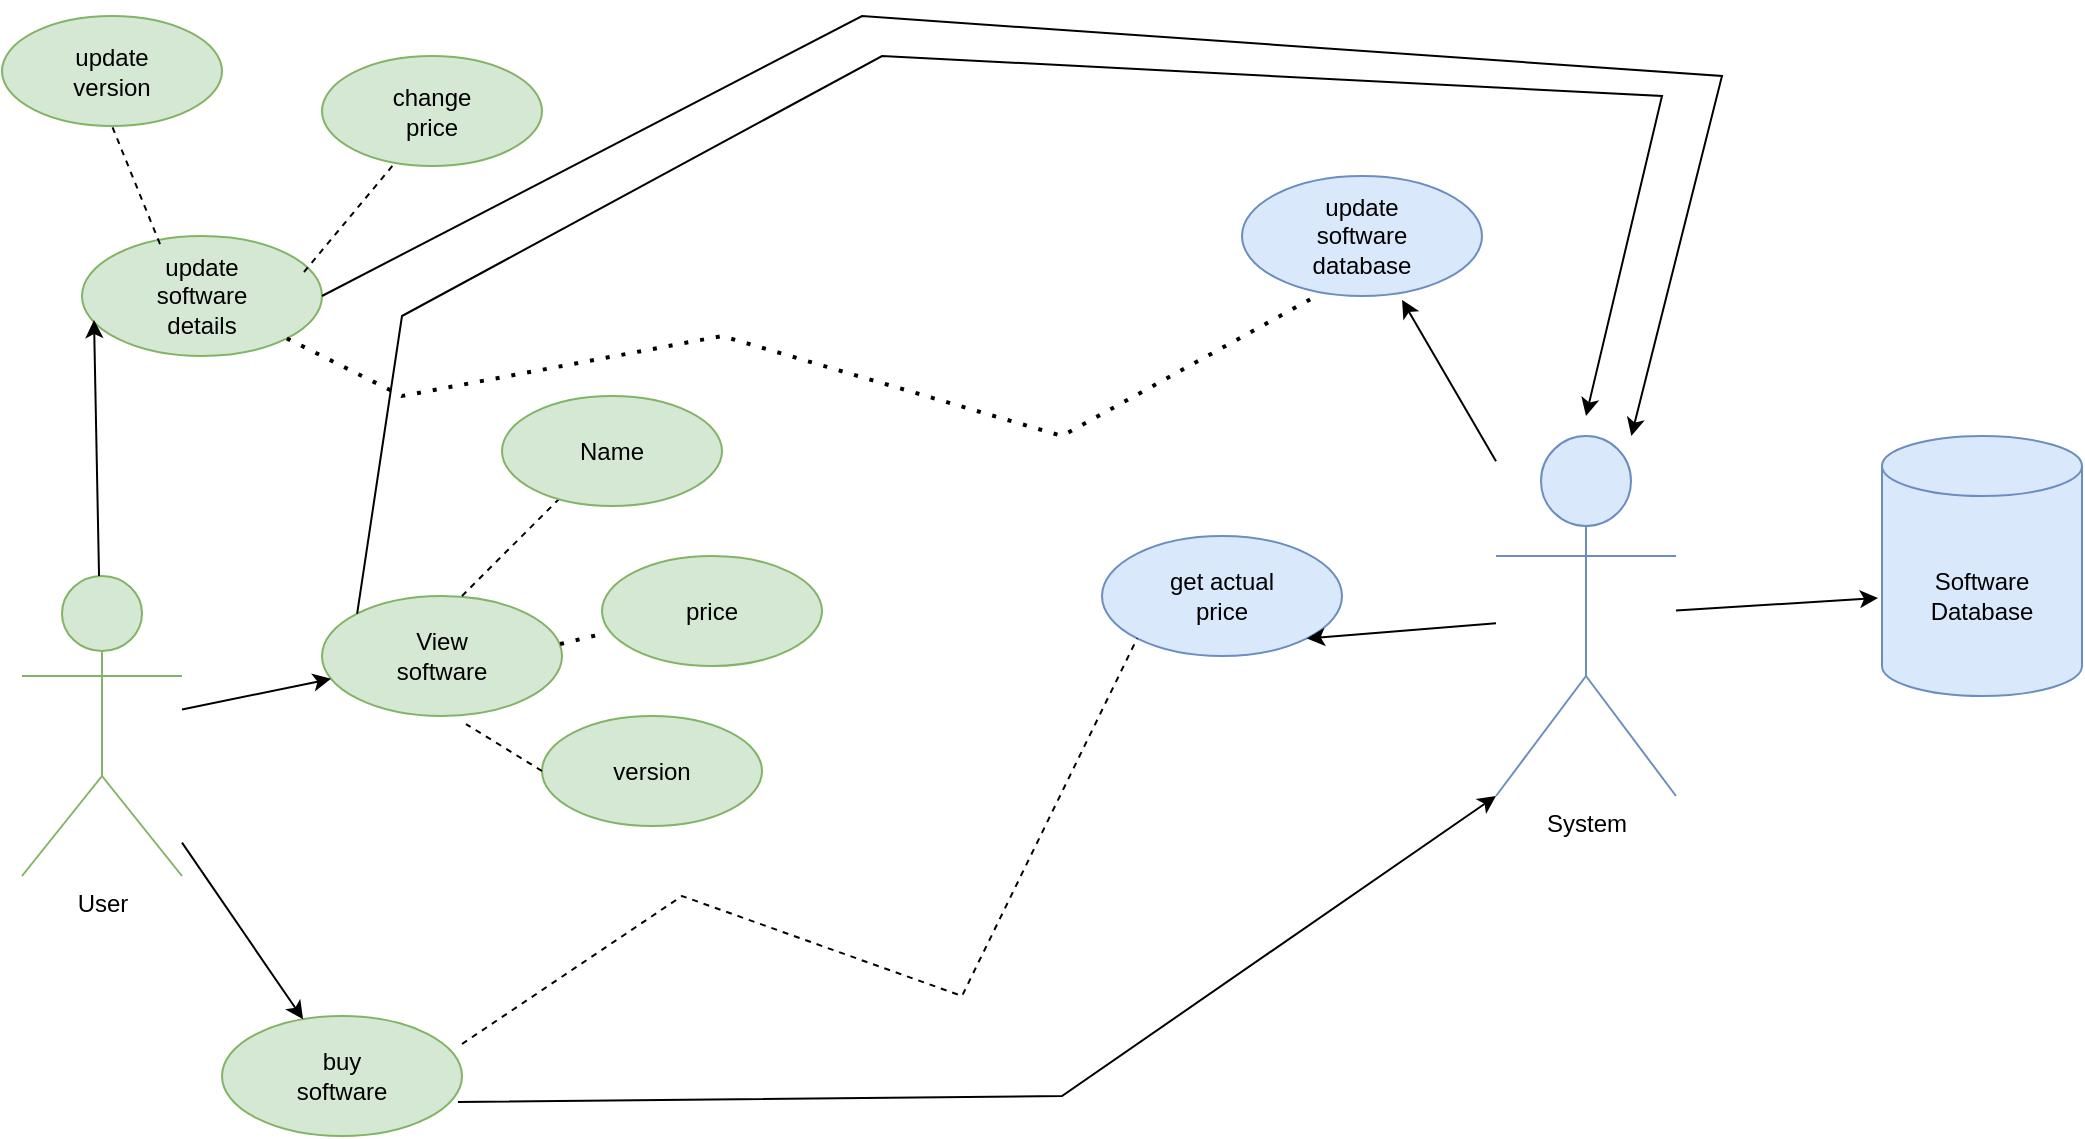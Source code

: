 <mxfile version="21.2.3" type="google">
  <diagram name="Страница 1" id="8r2QD3kEKUktmJ0TbjOQ">
    <mxGraphModel grid="1" page="1" gridSize="10" guides="1" tooltips="1" connect="1" arrows="1" fold="1" pageScale="1" pageWidth="827" pageHeight="1169" math="0" shadow="0">
      <root>
        <mxCell id="0" />
        <mxCell id="1" parent="0" />
        <mxCell id="_ZwN9h-Xz6Qc5WgqBoks-1" value="User" style="shape=umlActor;verticalLabelPosition=bottom;verticalAlign=top;html=1;outlineConnect=0;fillColor=#d5e8d4;strokeColor=#82b366;" vertex="1" parent="1">
          <mxGeometry x="90" y="220" width="80" height="150" as="geometry" />
        </mxCell>
        <mxCell id="_ZwN9h-Xz6Qc5WgqBoks-5" value="" style="ellipse;whiteSpace=wrap;html=1;fillColor=#d5e8d4;strokeColor=#82b366;" vertex="1" parent="1">
          <mxGeometry x="120" y="50" width="120" height="60" as="geometry" />
        </mxCell>
        <mxCell id="_ZwN9h-Xz6Qc5WgqBoks-6" value="update software details" style="text;html=1;strokeColor=none;fillColor=none;align=center;verticalAlign=middle;whiteSpace=wrap;rounded=0;" vertex="1" parent="1">
          <mxGeometry x="150" y="65" width="60" height="30" as="geometry" />
        </mxCell>
        <mxCell id="_ZwN9h-Xz6Qc5WgqBoks-11" value="" style="ellipse;whiteSpace=wrap;html=1;fillColor=#d5e8d4;strokeColor=#82b366;" vertex="1" parent="1">
          <mxGeometry x="240" y="230" width="120" height="60" as="geometry" />
        </mxCell>
        <mxCell id="_ZwN9h-Xz6Qc5WgqBoks-12" value="View software" style="text;html=1;strokeColor=none;fillColor=none;align=center;verticalAlign=middle;whiteSpace=wrap;rounded=0;" vertex="1" parent="1">
          <mxGeometry x="270" y="245" width="60" height="30" as="geometry" />
        </mxCell>
        <mxCell id="_ZwN9h-Xz6Qc5WgqBoks-13" value="" style="ellipse;whiteSpace=wrap;html=1;fillColor=#d5e8d4;strokeColor=#82b366;" vertex="1" parent="1">
          <mxGeometry x="190" y="440" width="120" height="60" as="geometry" />
        </mxCell>
        <mxCell id="_ZwN9h-Xz6Qc5WgqBoks-14" value="buy software" style="text;html=1;strokeColor=none;fillColor=none;align=center;verticalAlign=middle;whiteSpace=wrap;rounded=0;" vertex="1" parent="1">
          <mxGeometry x="220" y="455" width="60" height="30" as="geometry" />
        </mxCell>
        <mxCell id="_ZwN9h-Xz6Qc5WgqBoks-15" value="" style="endArrow=classic;html=1;rounded=0;entryX=0.05;entryY=0.7;entryDx=0;entryDy=0;entryPerimeter=0;" edge="1" parent="1" source="_ZwN9h-Xz6Qc5WgqBoks-1" target="_ZwN9h-Xz6Qc5WgqBoks-5">
          <mxGeometry width="50" height="50" relative="1" as="geometry">
            <mxPoint x="230" y="360" as="sourcePoint" />
            <mxPoint x="280" y="310" as="targetPoint" />
          </mxGeometry>
        </mxCell>
        <mxCell id="_ZwN9h-Xz6Qc5WgqBoks-16" value="" style="endArrow=classic;html=1;rounded=0;" edge="1" parent="1" source="_ZwN9h-Xz6Qc5WgqBoks-1" target="_ZwN9h-Xz6Qc5WgqBoks-11">
          <mxGeometry width="50" height="50" relative="1" as="geometry">
            <mxPoint x="230" y="360" as="sourcePoint" />
            <mxPoint x="280" y="310" as="targetPoint" />
          </mxGeometry>
        </mxCell>
        <mxCell id="_ZwN9h-Xz6Qc5WgqBoks-17" value="" style="endArrow=classic;html=1;rounded=0;" edge="1" parent="1" source="_ZwN9h-Xz6Qc5WgqBoks-1" target="_ZwN9h-Xz6Qc5WgqBoks-13">
          <mxGeometry width="50" height="50" relative="1" as="geometry">
            <mxPoint x="230" y="360" as="sourcePoint" />
            <mxPoint x="280" y="310" as="targetPoint" />
          </mxGeometry>
        </mxCell>
        <mxCell id="_ZwN9h-Xz6Qc5WgqBoks-18" value="" style="shape=cylinder3;whiteSpace=wrap;html=1;boundedLbl=1;backgroundOutline=1;size=15;fillColor=#dae8fc;strokeColor=#6c8ebf;" vertex="1" parent="1">
          <mxGeometry x="1020" y="150" width="100" height="130" as="geometry" />
        </mxCell>
        <mxCell id="_ZwN9h-Xz6Qc5WgqBoks-19" value="Software Database" style="text;html=1;strokeColor=none;fillColor=none;align=center;verticalAlign=middle;whiteSpace=wrap;rounded=0;" vertex="1" parent="1">
          <mxGeometry x="1040" y="215" width="60" height="30" as="geometry" />
        </mxCell>
        <mxCell id="_ZwN9h-Xz6Qc5WgqBoks-23" value="" style="endArrow=none;dashed=1;html=1;rounded=0;" edge="1" parent="1">
          <mxGeometry width="50" height="50" relative="1" as="geometry">
            <mxPoint x="310" y="230" as="sourcePoint" />
            <mxPoint x="360" y="180" as="targetPoint" />
          </mxGeometry>
        </mxCell>
        <mxCell id="_ZwN9h-Xz6Qc5WgqBoks-24" value="" style="ellipse;whiteSpace=wrap;html=1;fillColor=#d5e8d4;strokeColor=#82b366;" vertex="1" parent="1">
          <mxGeometry x="330" y="130" width="110" height="55" as="geometry" />
        </mxCell>
        <mxCell id="_ZwN9h-Xz6Qc5WgqBoks-25" value="Name" style="text;html=1;strokeColor=none;fillColor=none;align=center;verticalAlign=middle;whiteSpace=wrap;rounded=0;" vertex="1" parent="1">
          <mxGeometry x="360" y="150" width="50" height="15" as="geometry" />
        </mxCell>
        <mxCell id="_ZwN9h-Xz6Qc5WgqBoks-26" value="" style="ellipse;whiteSpace=wrap;html=1;fillColor=#d5e8d4;strokeColor=#82b366;" vertex="1" parent="1">
          <mxGeometry x="380" y="210" width="110" height="55" as="geometry" />
        </mxCell>
        <mxCell id="_ZwN9h-Xz6Qc5WgqBoks-27" value="price" style="text;html=1;strokeColor=none;fillColor=none;align=center;verticalAlign=middle;whiteSpace=wrap;rounded=0;" vertex="1" parent="1">
          <mxGeometry x="410" y="230" width="50" height="15" as="geometry" />
        </mxCell>
        <mxCell id="_ZwN9h-Xz6Qc5WgqBoks-28" value="" style="ellipse;whiteSpace=wrap;html=1;fillColor=#d5e8d4;strokeColor=#82b366;" vertex="1" parent="1">
          <mxGeometry x="350" y="290" width="110" height="55" as="geometry" />
        </mxCell>
        <mxCell id="_ZwN9h-Xz6Qc5WgqBoks-29" value="version" style="text;html=1;strokeColor=none;fillColor=none;align=center;verticalAlign=middle;whiteSpace=wrap;rounded=0;" vertex="1" parent="1">
          <mxGeometry x="380" y="310" width="50" height="15" as="geometry" />
        </mxCell>
        <mxCell id="_ZwN9h-Xz6Qc5WgqBoks-30" value="" style="endArrow=none;dashed=1;html=1;dashPattern=1 3;strokeWidth=2;rounded=0;exitX=0.992;exitY=0.4;exitDx=0;exitDy=0;exitPerimeter=0;entryX=0;entryY=0.709;entryDx=0;entryDy=0;entryPerimeter=0;" edge="1" parent="1" source="_ZwN9h-Xz6Qc5WgqBoks-11" target="_ZwN9h-Xz6Qc5WgqBoks-26">
          <mxGeometry width="50" height="50" relative="1" as="geometry">
            <mxPoint x="300" y="380" as="sourcePoint" />
            <mxPoint x="350" y="330" as="targetPoint" />
          </mxGeometry>
        </mxCell>
        <mxCell id="_ZwN9h-Xz6Qc5WgqBoks-31" value="" style="endArrow=none;dashed=1;html=1;rounded=0;entryX=0.6;entryY=1.067;entryDx=0;entryDy=0;entryPerimeter=0;exitX=0;exitY=0.5;exitDx=0;exitDy=0;" edge="1" parent="1" source="_ZwN9h-Xz6Qc5WgqBoks-28" target="_ZwN9h-Xz6Qc5WgqBoks-11">
          <mxGeometry width="50" height="50" relative="1" as="geometry">
            <mxPoint x="270" y="390" as="sourcePoint" />
            <mxPoint x="320" y="340" as="targetPoint" />
          </mxGeometry>
        </mxCell>
        <mxCell id="_ZwN9h-Xz6Qc5WgqBoks-32" value="" style="ellipse;whiteSpace=wrap;html=1;fillColor=#d5e8d4;strokeColor=#82b366;" vertex="1" parent="1">
          <mxGeometry x="240" y="-40" width="110" height="55" as="geometry" />
        </mxCell>
        <mxCell id="_ZwN9h-Xz6Qc5WgqBoks-33" value="change price" style="text;html=1;strokeColor=none;fillColor=none;align=center;verticalAlign=middle;whiteSpace=wrap;rounded=0;" vertex="1" parent="1">
          <mxGeometry x="270" y="-20" width="50" height="15" as="geometry" />
        </mxCell>
        <mxCell id="_ZwN9h-Xz6Qc5WgqBoks-36" value="" style="ellipse;whiteSpace=wrap;html=1;fillColor=#d5e8d4;strokeColor=#82b366;" vertex="1" parent="1">
          <mxGeometry x="80" y="-60" width="110" height="55" as="geometry" />
        </mxCell>
        <mxCell id="_ZwN9h-Xz6Qc5WgqBoks-37" value="update version" style="text;html=1;strokeColor=none;fillColor=none;align=center;verticalAlign=middle;whiteSpace=wrap;rounded=0;" vertex="1" parent="1">
          <mxGeometry x="110" y="-40" width="50" height="15" as="geometry" />
        </mxCell>
        <mxCell id="_ZwN9h-Xz6Qc5WgqBoks-38" value="" style="endArrow=none;dashed=1;html=1;rounded=0;entryX=0.5;entryY=1;entryDx=0;entryDy=0;exitX=0.325;exitY=0.067;exitDx=0;exitDy=0;exitPerimeter=0;" edge="1" parent="1" source="_ZwN9h-Xz6Qc5WgqBoks-5" target="_ZwN9h-Xz6Qc5WgqBoks-36">
          <mxGeometry width="50" height="50" relative="1" as="geometry">
            <mxPoint x="160" y="50" as="sourcePoint" />
            <mxPoint x="210" as="targetPoint" />
          </mxGeometry>
        </mxCell>
        <mxCell id="_ZwN9h-Xz6Qc5WgqBoks-39" value="" style="endArrow=none;dashed=1;html=1;rounded=0;exitX=0.925;exitY=0.3;exitDx=0;exitDy=0;exitPerimeter=0;entryX=0.327;entryY=0.982;entryDx=0;entryDy=0;entryPerimeter=0;" edge="1" parent="1" source="_ZwN9h-Xz6Qc5WgqBoks-5" target="_ZwN9h-Xz6Qc5WgqBoks-32">
          <mxGeometry width="50" height="50" relative="1" as="geometry">
            <mxPoint x="270" y="70" as="sourcePoint" />
            <mxPoint x="320" y="20" as="targetPoint" />
          </mxGeometry>
        </mxCell>
        <mxCell id="_ZwN9h-Xz6Qc5WgqBoks-40" value="System" style="shape=umlActor;verticalLabelPosition=bottom;verticalAlign=top;html=1;outlineConnect=0;fillColor=#dae8fc;strokeColor=#6c8ebf;" vertex="1" parent="1">
          <mxGeometry x="827" y="150" width="90" height="180" as="geometry" />
        </mxCell>
        <mxCell id="_ZwN9h-Xz6Qc5WgqBoks-41" value="" style="endArrow=classic;html=1;rounded=0;entryX=-0.02;entryY=0.623;entryDx=0;entryDy=0;entryPerimeter=0;" edge="1" parent="1" source="_ZwN9h-Xz6Qc5WgqBoks-40" target="_ZwN9h-Xz6Qc5WgqBoks-18">
          <mxGeometry width="50" height="50" relative="1" as="geometry">
            <mxPoint x="900" y="180" as="sourcePoint" />
            <mxPoint x="950" y="130" as="targetPoint" />
          </mxGeometry>
        </mxCell>
        <mxCell id="_ZwN9h-Xz6Qc5WgqBoks-42" value="" style="ellipse;whiteSpace=wrap;html=1;fillColor=#dae8fc;strokeColor=#6c8ebf;" vertex="1" parent="1">
          <mxGeometry x="700" y="20" width="120" height="60" as="geometry" />
        </mxCell>
        <mxCell id="_ZwN9h-Xz6Qc5WgqBoks-43" value="update software database" style="text;html=1;strokeColor=none;fillColor=none;align=center;verticalAlign=middle;whiteSpace=wrap;rounded=0;" vertex="1" parent="1">
          <mxGeometry x="730" y="35" width="60" height="30" as="geometry" />
        </mxCell>
        <mxCell id="_ZwN9h-Xz6Qc5WgqBoks-44" value="" style="endArrow=classic;html=1;rounded=0;entryX=0.667;entryY=1.033;entryDx=0;entryDy=0;entryPerimeter=0;" edge="1" parent="1" source="_ZwN9h-Xz6Qc5WgqBoks-40" target="_ZwN9h-Xz6Qc5WgqBoks-42">
          <mxGeometry width="50" height="50" relative="1" as="geometry">
            <mxPoint x="690" y="200" as="sourcePoint" />
            <mxPoint x="740" y="150" as="targetPoint" />
          </mxGeometry>
        </mxCell>
        <mxCell id="_ZwN9h-Xz6Qc5WgqBoks-45" value="" style="endArrow=none;dashed=1;html=1;dashPattern=1 3;strokeWidth=2;rounded=0;exitX=1;exitY=1;exitDx=0;exitDy=0;entryX=0.325;entryY=0.983;entryDx=0;entryDy=0;entryPerimeter=0;" edge="1" parent="1" source="_ZwN9h-Xz6Qc5WgqBoks-5" target="_ZwN9h-Xz6Qc5WgqBoks-42">
          <mxGeometry width="50" height="50" relative="1" as="geometry">
            <mxPoint x="300" y="120" as="sourcePoint" />
            <mxPoint x="700" y="120" as="targetPoint" />
            <Array as="points">
              <mxPoint x="280" y="130" />
              <mxPoint x="440" y="100" />
              <mxPoint x="610" y="150" />
            </Array>
          </mxGeometry>
        </mxCell>
        <mxCell id="_ZwN9h-Xz6Qc5WgqBoks-46" value="" style="endArrow=classic;html=1;rounded=0;exitX=1;exitY=0.5;exitDx=0;exitDy=0;" edge="1" parent="1" source="_ZwN9h-Xz6Qc5WgqBoks-5" target="_ZwN9h-Xz6Qc5WgqBoks-40">
          <mxGeometry width="50" height="50" relative="1" as="geometry">
            <mxPoint x="530" y="230" as="sourcePoint" />
            <mxPoint x="990" y="130" as="targetPoint" />
            <Array as="points">
              <mxPoint x="510" y="-60" />
              <mxPoint x="940" y="-30" />
            </Array>
          </mxGeometry>
        </mxCell>
        <mxCell id="_ZwN9h-Xz6Qc5WgqBoks-47" value="" style="endArrow=classic;html=1;rounded=0;exitX=0;exitY=0;exitDx=0;exitDy=0;" edge="1" parent="1" source="_ZwN9h-Xz6Qc5WgqBoks-11">
          <mxGeometry width="50" height="50" relative="1" as="geometry">
            <mxPoint x="350" y="430" as="sourcePoint" />
            <mxPoint x="872" y="140" as="targetPoint" />
            <Array as="points">
              <mxPoint x="280" y="90" />
              <mxPoint x="520" y="-40" />
              <mxPoint x="910" y="-20" />
            </Array>
          </mxGeometry>
        </mxCell>
        <mxCell id="_ZwN9h-Xz6Qc5WgqBoks-50" value="" style="ellipse;whiteSpace=wrap;html=1;fillColor=#dae8fc;strokeColor=#6c8ebf;" vertex="1" parent="1">
          <mxGeometry x="630" y="200" width="120" height="60" as="geometry" />
        </mxCell>
        <mxCell id="_ZwN9h-Xz6Qc5WgqBoks-51" value="get actual price" style="text;html=1;strokeColor=none;fillColor=none;align=center;verticalAlign=middle;whiteSpace=wrap;rounded=0;" vertex="1" parent="1">
          <mxGeometry x="660" y="215" width="60" height="30" as="geometry" />
        </mxCell>
        <mxCell id="_ZwN9h-Xz6Qc5WgqBoks-52" value="" style="endArrow=none;dashed=1;html=1;rounded=0;exitX=1;exitY=0.233;exitDx=0;exitDy=0;exitPerimeter=0;entryX=0;entryY=1;entryDx=0;entryDy=0;" edge="1" parent="1" source="_ZwN9h-Xz6Qc5WgqBoks-13" target="_ZwN9h-Xz6Qc5WgqBoks-50">
          <mxGeometry width="50" height="50" relative="1" as="geometry">
            <mxPoint x="350" y="460" as="sourcePoint" />
            <mxPoint x="700" y="420" as="targetPoint" />
            <Array as="points">
              <mxPoint x="420" y="380" />
              <mxPoint x="560" y="430" />
            </Array>
          </mxGeometry>
        </mxCell>
        <mxCell id="_ZwN9h-Xz6Qc5WgqBoks-53" value="" style="endArrow=classic;html=1;rounded=0;entryX=1;entryY=1;entryDx=0;entryDy=0;" edge="1" parent="1" source="_ZwN9h-Xz6Qc5WgqBoks-40" target="_ZwN9h-Xz6Qc5WgqBoks-50">
          <mxGeometry width="50" height="50" relative="1" as="geometry">
            <mxPoint x="530" y="230" as="sourcePoint" />
            <mxPoint x="580" y="180" as="targetPoint" />
          </mxGeometry>
        </mxCell>
        <mxCell id="_ZwN9h-Xz6Qc5WgqBoks-54" value="" style="endArrow=classic;html=1;rounded=0;exitX=0.983;exitY=0.717;exitDx=0;exitDy=0;exitPerimeter=0;entryX=0;entryY=1;entryDx=0;entryDy=0;entryPerimeter=0;" edge="1" parent="1" source="_ZwN9h-Xz6Qc5WgqBoks-13" target="_ZwN9h-Xz6Qc5WgqBoks-40">
          <mxGeometry width="50" height="50" relative="1" as="geometry">
            <mxPoint x="530" y="230" as="sourcePoint" />
            <mxPoint x="900" y="470" as="targetPoint" />
            <Array as="points">
              <mxPoint x="610" y="480" />
            </Array>
          </mxGeometry>
        </mxCell>
      </root>
    </mxGraphModel>
  </diagram>
</mxfile>

